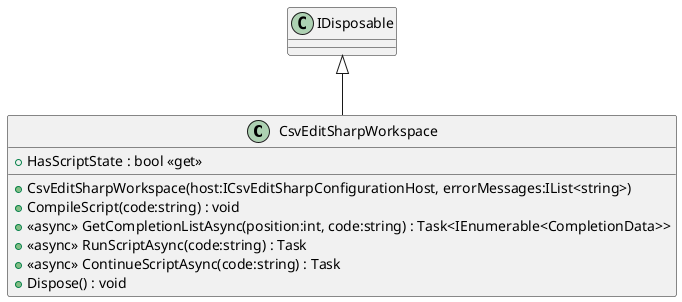 @startuml
class CsvEditSharpWorkspace {
    + CsvEditSharpWorkspace(host:ICsvEditSharpConfigurationHost, errorMessages:IList<string>)
    + HasScriptState : bool <<get>>
    + CompileScript(code:string) : void
    + <<async>> GetCompletionListAsync(position:int, code:string) : Task<IEnumerable<CompletionData>>
    + <<async>> RunScriptAsync(code:string) : Task
    + <<async>> ContinueScriptAsync(code:string) : Task
    + Dispose() : void
}
IDisposable <|-- CsvEditSharpWorkspace
@enduml
